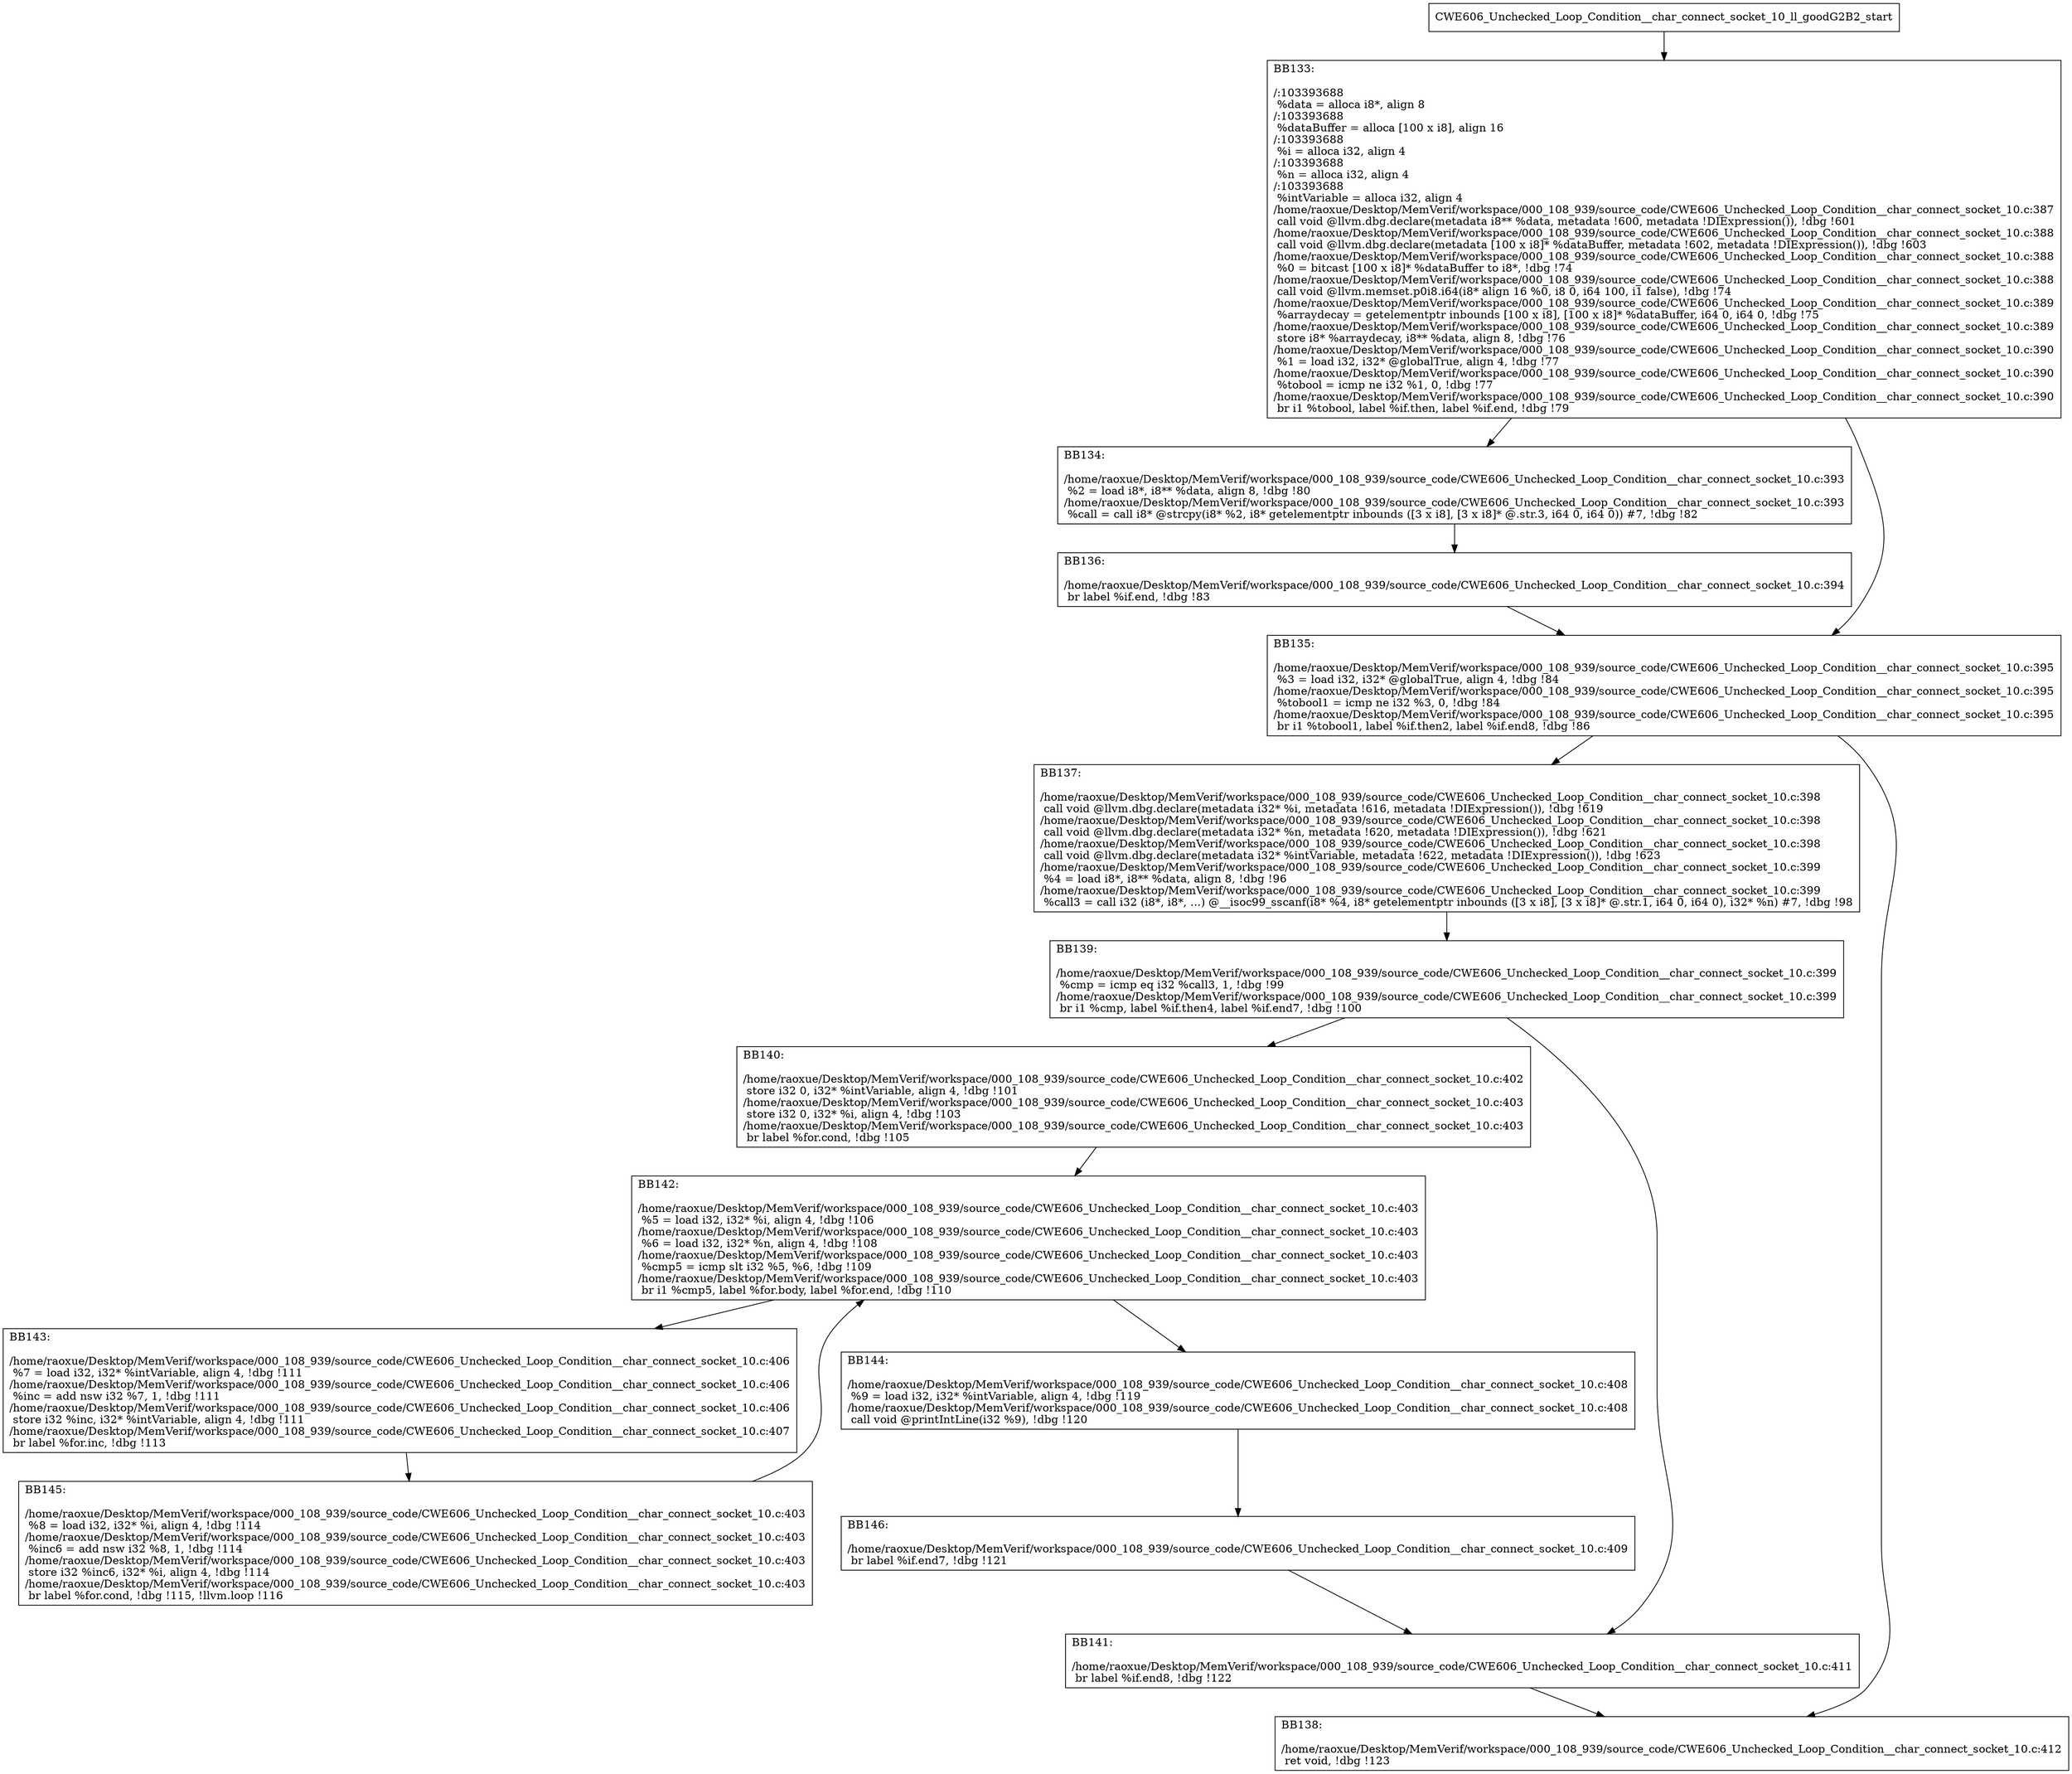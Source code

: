 digraph "CFG for'CWE606_Unchecked_Loop_Condition__char_connect_socket_10_ll_goodG2B2' function" {
	BBCWE606_Unchecked_Loop_Condition__char_connect_socket_10_ll_goodG2B2_start[shape=record,label="{CWE606_Unchecked_Loop_Condition__char_connect_socket_10_ll_goodG2B2_start}"];
	BBCWE606_Unchecked_Loop_Condition__char_connect_socket_10_ll_goodG2B2_start-> CWE606_Unchecked_Loop_Condition__char_connect_socket_10_ll_goodG2B2BB133;
	CWE606_Unchecked_Loop_Condition__char_connect_socket_10_ll_goodG2B2BB133 [shape=record, label="{BB133:\l\l/:103393688\l
  %data = alloca i8*, align 8\l
/:103393688\l
  %dataBuffer = alloca [100 x i8], align 16\l
/:103393688\l
  %i = alloca i32, align 4\l
/:103393688\l
  %n = alloca i32, align 4\l
/:103393688\l
  %intVariable = alloca i32, align 4\l
/home/raoxue/Desktop/MemVerif/workspace/000_108_939/source_code/CWE606_Unchecked_Loop_Condition__char_connect_socket_10.c:387\l
  call void @llvm.dbg.declare(metadata i8** %data, metadata !600, metadata !DIExpression()), !dbg !601\l
/home/raoxue/Desktop/MemVerif/workspace/000_108_939/source_code/CWE606_Unchecked_Loop_Condition__char_connect_socket_10.c:388\l
  call void @llvm.dbg.declare(metadata [100 x i8]* %dataBuffer, metadata !602, metadata !DIExpression()), !dbg !603\l
/home/raoxue/Desktop/MemVerif/workspace/000_108_939/source_code/CWE606_Unchecked_Loop_Condition__char_connect_socket_10.c:388\l
  %0 = bitcast [100 x i8]* %dataBuffer to i8*, !dbg !74\l
/home/raoxue/Desktop/MemVerif/workspace/000_108_939/source_code/CWE606_Unchecked_Loop_Condition__char_connect_socket_10.c:388\l
  call void @llvm.memset.p0i8.i64(i8* align 16 %0, i8 0, i64 100, i1 false), !dbg !74\l
/home/raoxue/Desktop/MemVerif/workspace/000_108_939/source_code/CWE606_Unchecked_Loop_Condition__char_connect_socket_10.c:389\l
  %arraydecay = getelementptr inbounds [100 x i8], [100 x i8]* %dataBuffer, i64 0, i64 0, !dbg !75\l
/home/raoxue/Desktop/MemVerif/workspace/000_108_939/source_code/CWE606_Unchecked_Loop_Condition__char_connect_socket_10.c:389\l
  store i8* %arraydecay, i8** %data, align 8, !dbg !76\l
/home/raoxue/Desktop/MemVerif/workspace/000_108_939/source_code/CWE606_Unchecked_Loop_Condition__char_connect_socket_10.c:390\l
  %1 = load i32, i32* @globalTrue, align 4, !dbg !77\l
/home/raoxue/Desktop/MemVerif/workspace/000_108_939/source_code/CWE606_Unchecked_Loop_Condition__char_connect_socket_10.c:390\l
  %tobool = icmp ne i32 %1, 0, !dbg !77\l
/home/raoxue/Desktop/MemVerif/workspace/000_108_939/source_code/CWE606_Unchecked_Loop_Condition__char_connect_socket_10.c:390\l
  br i1 %tobool, label %if.then, label %if.end, !dbg !79\l
}"];
	CWE606_Unchecked_Loop_Condition__char_connect_socket_10_ll_goodG2B2BB133-> CWE606_Unchecked_Loop_Condition__char_connect_socket_10_ll_goodG2B2BB134;
	CWE606_Unchecked_Loop_Condition__char_connect_socket_10_ll_goodG2B2BB133-> CWE606_Unchecked_Loop_Condition__char_connect_socket_10_ll_goodG2B2BB135;
	CWE606_Unchecked_Loop_Condition__char_connect_socket_10_ll_goodG2B2BB134 [shape=record, label="{BB134:\l\l/home/raoxue/Desktop/MemVerif/workspace/000_108_939/source_code/CWE606_Unchecked_Loop_Condition__char_connect_socket_10.c:393\l
  %2 = load i8*, i8** %data, align 8, !dbg !80\l
/home/raoxue/Desktop/MemVerif/workspace/000_108_939/source_code/CWE606_Unchecked_Loop_Condition__char_connect_socket_10.c:393\l
  %call = call i8* @strcpy(i8* %2, i8* getelementptr inbounds ([3 x i8], [3 x i8]* @.str.3, i64 0, i64 0)) #7, !dbg !82\l
}"];
	CWE606_Unchecked_Loop_Condition__char_connect_socket_10_ll_goodG2B2BB134-> CWE606_Unchecked_Loop_Condition__char_connect_socket_10_ll_goodG2B2BB136;
	CWE606_Unchecked_Loop_Condition__char_connect_socket_10_ll_goodG2B2BB136 [shape=record, label="{BB136:\l\l/home/raoxue/Desktop/MemVerif/workspace/000_108_939/source_code/CWE606_Unchecked_Loop_Condition__char_connect_socket_10.c:394\l
  br label %if.end, !dbg !83\l
}"];
	CWE606_Unchecked_Loop_Condition__char_connect_socket_10_ll_goodG2B2BB136-> CWE606_Unchecked_Loop_Condition__char_connect_socket_10_ll_goodG2B2BB135;
	CWE606_Unchecked_Loop_Condition__char_connect_socket_10_ll_goodG2B2BB135 [shape=record, label="{BB135:\l\l/home/raoxue/Desktop/MemVerif/workspace/000_108_939/source_code/CWE606_Unchecked_Loop_Condition__char_connect_socket_10.c:395\l
  %3 = load i32, i32* @globalTrue, align 4, !dbg !84\l
/home/raoxue/Desktop/MemVerif/workspace/000_108_939/source_code/CWE606_Unchecked_Loop_Condition__char_connect_socket_10.c:395\l
  %tobool1 = icmp ne i32 %3, 0, !dbg !84\l
/home/raoxue/Desktop/MemVerif/workspace/000_108_939/source_code/CWE606_Unchecked_Loop_Condition__char_connect_socket_10.c:395\l
  br i1 %tobool1, label %if.then2, label %if.end8, !dbg !86\l
}"];
	CWE606_Unchecked_Loop_Condition__char_connect_socket_10_ll_goodG2B2BB135-> CWE606_Unchecked_Loop_Condition__char_connect_socket_10_ll_goodG2B2BB137;
	CWE606_Unchecked_Loop_Condition__char_connect_socket_10_ll_goodG2B2BB135-> CWE606_Unchecked_Loop_Condition__char_connect_socket_10_ll_goodG2B2BB138;
	CWE606_Unchecked_Loop_Condition__char_connect_socket_10_ll_goodG2B2BB137 [shape=record, label="{BB137:\l\l/home/raoxue/Desktop/MemVerif/workspace/000_108_939/source_code/CWE606_Unchecked_Loop_Condition__char_connect_socket_10.c:398\l
  call void @llvm.dbg.declare(metadata i32* %i, metadata !616, metadata !DIExpression()), !dbg !619\l
/home/raoxue/Desktop/MemVerif/workspace/000_108_939/source_code/CWE606_Unchecked_Loop_Condition__char_connect_socket_10.c:398\l
  call void @llvm.dbg.declare(metadata i32* %n, metadata !620, metadata !DIExpression()), !dbg !621\l
/home/raoxue/Desktop/MemVerif/workspace/000_108_939/source_code/CWE606_Unchecked_Loop_Condition__char_connect_socket_10.c:398\l
  call void @llvm.dbg.declare(metadata i32* %intVariable, metadata !622, metadata !DIExpression()), !dbg !623\l
/home/raoxue/Desktop/MemVerif/workspace/000_108_939/source_code/CWE606_Unchecked_Loop_Condition__char_connect_socket_10.c:399\l
  %4 = load i8*, i8** %data, align 8, !dbg !96\l
/home/raoxue/Desktop/MemVerif/workspace/000_108_939/source_code/CWE606_Unchecked_Loop_Condition__char_connect_socket_10.c:399\l
  %call3 = call i32 (i8*, i8*, ...) @__isoc99_sscanf(i8* %4, i8* getelementptr inbounds ([3 x i8], [3 x i8]* @.str.1, i64 0, i64 0), i32* %n) #7, !dbg !98\l
}"];
	CWE606_Unchecked_Loop_Condition__char_connect_socket_10_ll_goodG2B2BB137-> CWE606_Unchecked_Loop_Condition__char_connect_socket_10_ll_goodG2B2BB139;
	CWE606_Unchecked_Loop_Condition__char_connect_socket_10_ll_goodG2B2BB139 [shape=record, label="{BB139:\l\l/home/raoxue/Desktop/MemVerif/workspace/000_108_939/source_code/CWE606_Unchecked_Loop_Condition__char_connect_socket_10.c:399\l
  %cmp = icmp eq i32 %call3, 1, !dbg !99\l
/home/raoxue/Desktop/MemVerif/workspace/000_108_939/source_code/CWE606_Unchecked_Loop_Condition__char_connect_socket_10.c:399\l
  br i1 %cmp, label %if.then4, label %if.end7, !dbg !100\l
}"];
	CWE606_Unchecked_Loop_Condition__char_connect_socket_10_ll_goodG2B2BB139-> CWE606_Unchecked_Loop_Condition__char_connect_socket_10_ll_goodG2B2BB140;
	CWE606_Unchecked_Loop_Condition__char_connect_socket_10_ll_goodG2B2BB139-> CWE606_Unchecked_Loop_Condition__char_connect_socket_10_ll_goodG2B2BB141;
	CWE606_Unchecked_Loop_Condition__char_connect_socket_10_ll_goodG2B2BB140 [shape=record, label="{BB140:\l\l/home/raoxue/Desktop/MemVerif/workspace/000_108_939/source_code/CWE606_Unchecked_Loop_Condition__char_connect_socket_10.c:402\l
  store i32 0, i32* %intVariable, align 4, !dbg !101\l
/home/raoxue/Desktop/MemVerif/workspace/000_108_939/source_code/CWE606_Unchecked_Loop_Condition__char_connect_socket_10.c:403\l
  store i32 0, i32* %i, align 4, !dbg !103\l
/home/raoxue/Desktop/MemVerif/workspace/000_108_939/source_code/CWE606_Unchecked_Loop_Condition__char_connect_socket_10.c:403\l
  br label %for.cond, !dbg !105\l
}"];
	CWE606_Unchecked_Loop_Condition__char_connect_socket_10_ll_goodG2B2BB140-> CWE606_Unchecked_Loop_Condition__char_connect_socket_10_ll_goodG2B2BB142;
	CWE606_Unchecked_Loop_Condition__char_connect_socket_10_ll_goodG2B2BB142 [shape=record, label="{BB142:\l\l/home/raoxue/Desktop/MemVerif/workspace/000_108_939/source_code/CWE606_Unchecked_Loop_Condition__char_connect_socket_10.c:403\l
  %5 = load i32, i32* %i, align 4, !dbg !106\l
/home/raoxue/Desktop/MemVerif/workspace/000_108_939/source_code/CWE606_Unchecked_Loop_Condition__char_connect_socket_10.c:403\l
  %6 = load i32, i32* %n, align 4, !dbg !108\l
/home/raoxue/Desktop/MemVerif/workspace/000_108_939/source_code/CWE606_Unchecked_Loop_Condition__char_connect_socket_10.c:403\l
  %cmp5 = icmp slt i32 %5, %6, !dbg !109\l
/home/raoxue/Desktop/MemVerif/workspace/000_108_939/source_code/CWE606_Unchecked_Loop_Condition__char_connect_socket_10.c:403\l
  br i1 %cmp5, label %for.body, label %for.end, !dbg !110\l
}"];
	CWE606_Unchecked_Loop_Condition__char_connect_socket_10_ll_goodG2B2BB142-> CWE606_Unchecked_Loop_Condition__char_connect_socket_10_ll_goodG2B2BB143;
	CWE606_Unchecked_Loop_Condition__char_connect_socket_10_ll_goodG2B2BB142-> CWE606_Unchecked_Loop_Condition__char_connect_socket_10_ll_goodG2B2BB144;
	CWE606_Unchecked_Loop_Condition__char_connect_socket_10_ll_goodG2B2BB143 [shape=record, label="{BB143:\l\l/home/raoxue/Desktop/MemVerif/workspace/000_108_939/source_code/CWE606_Unchecked_Loop_Condition__char_connect_socket_10.c:406\l
  %7 = load i32, i32* %intVariable, align 4, !dbg !111\l
/home/raoxue/Desktop/MemVerif/workspace/000_108_939/source_code/CWE606_Unchecked_Loop_Condition__char_connect_socket_10.c:406\l
  %inc = add nsw i32 %7, 1, !dbg !111\l
/home/raoxue/Desktop/MemVerif/workspace/000_108_939/source_code/CWE606_Unchecked_Loop_Condition__char_connect_socket_10.c:406\l
  store i32 %inc, i32* %intVariable, align 4, !dbg !111\l
/home/raoxue/Desktop/MemVerif/workspace/000_108_939/source_code/CWE606_Unchecked_Loop_Condition__char_connect_socket_10.c:407\l
  br label %for.inc, !dbg !113\l
}"];
	CWE606_Unchecked_Loop_Condition__char_connect_socket_10_ll_goodG2B2BB143-> CWE606_Unchecked_Loop_Condition__char_connect_socket_10_ll_goodG2B2BB145;
	CWE606_Unchecked_Loop_Condition__char_connect_socket_10_ll_goodG2B2BB145 [shape=record, label="{BB145:\l\l/home/raoxue/Desktop/MemVerif/workspace/000_108_939/source_code/CWE606_Unchecked_Loop_Condition__char_connect_socket_10.c:403\l
  %8 = load i32, i32* %i, align 4, !dbg !114\l
/home/raoxue/Desktop/MemVerif/workspace/000_108_939/source_code/CWE606_Unchecked_Loop_Condition__char_connect_socket_10.c:403\l
  %inc6 = add nsw i32 %8, 1, !dbg !114\l
/home/raoxue/Desktop/MemVerif/workspace/000_108_939/source_code/CWE606_Unchecked_Loop_Condition__char_connect_socket_10.c:403\l
  store i32 %inc6, i32* %i, align 4, !dbg !114\l
/home/raoxue/Desktop/MemVerif/workspace/000_108_939/source_code/CWE606_Unchecked_Loop_Condition__char_connect_socket_10.c:403\l
  br label %for.cond, !dbg !115, !llvm.loop !116\l
}"];
	CWE606_Unchecked_Loop_Condition__char_connect_socket_10_ll_goodG2B2BB145-> CWE606_Unchecked_Loop_Condition__char_connect_socket_10_ll_goodG2B2BB142;
	CWE606_Unchecked_Loop_Condition__char_connect_socket_10_ll_goodG2B2BB144 [shape=record, label="{BB144:\l\l/home/raoxue/Desktop/MemVerif/workspace/000_108_939/source_code/CWE606_Unchecked_Loop_Condition__char_connect_socket_10.c:408\l
  %9 = load i32, i32* %intVariable, align 4, !dbg !119\l
/home/raoxue/Desktop/MemVerif/workspace/000_108_939/source_code/CWE606_Unchecked_Loop_Condition__char_connect_socket_10.c:408\l
  call void @printIntLine(i32 %9), !dbg !120\l
}"];
	CWE606_Unchecked_Loop_Condition__char_connect_socket_10_ll_goodG2B2BB144-> CWE606_Unchecked_Loop_Condition__char_connect_socket_10_ll_goodG2B2BB146;
	CWE606_Unchecked_Loop_Condition__char_connect_socket_10_ll_goodG2B2BB146 [shape=record, label="{BB146:\l\l/home/raoxue/Desktop/MemVerif/workspace/000_108_939/source_code/CWE606_Unchecked_Loop_Condition__char_connect_socket_10.c:409\l
  br label %if.end7, !dbg !121\l
}"];
	CWE606_Unchecked_Loop_Condition__char_connect_socket_10_ll_goodG2B2BB146-> CWE606_Unchecked_Loop_Condition__char_connect_socket_10_ll_goodG2B2BB141;
	CWE606_Unchecked_Loop_Condition__char_connect_socket_10_ll_goodG2B2BB141 [shape=record, label="{BB141:\l\l/home/raoxue/Desktop/MemVerif/workspace/000_108_939/source_code/CWE606_Unchecked_Loop_Condition__char_connect_socket_10.c:411\l
  br label %if.end8, !dbg !122\l
}"];
	CWE606_Unchecked_Loop_Condition__char_connect_socket_10_ll_goodG2B2BB141-> CWE606_Unchecked_Loop_Condition__char_connect_socket_10_ll_goodG2B2BB138;
	CWE606_Unchecked_Loop_Condition__char_connect_socket_10_ll_goodG2B2BB138 [shape=record, label="{BB138:\l\l/home/raoxue/Desktop/MemVerif/workspace/000_108_939/source_code/CWE606_Unchecked_Loop_Condition__char_connect_socket_10.c:412\l
  ret void, !dbg !123\l
}"];
}
